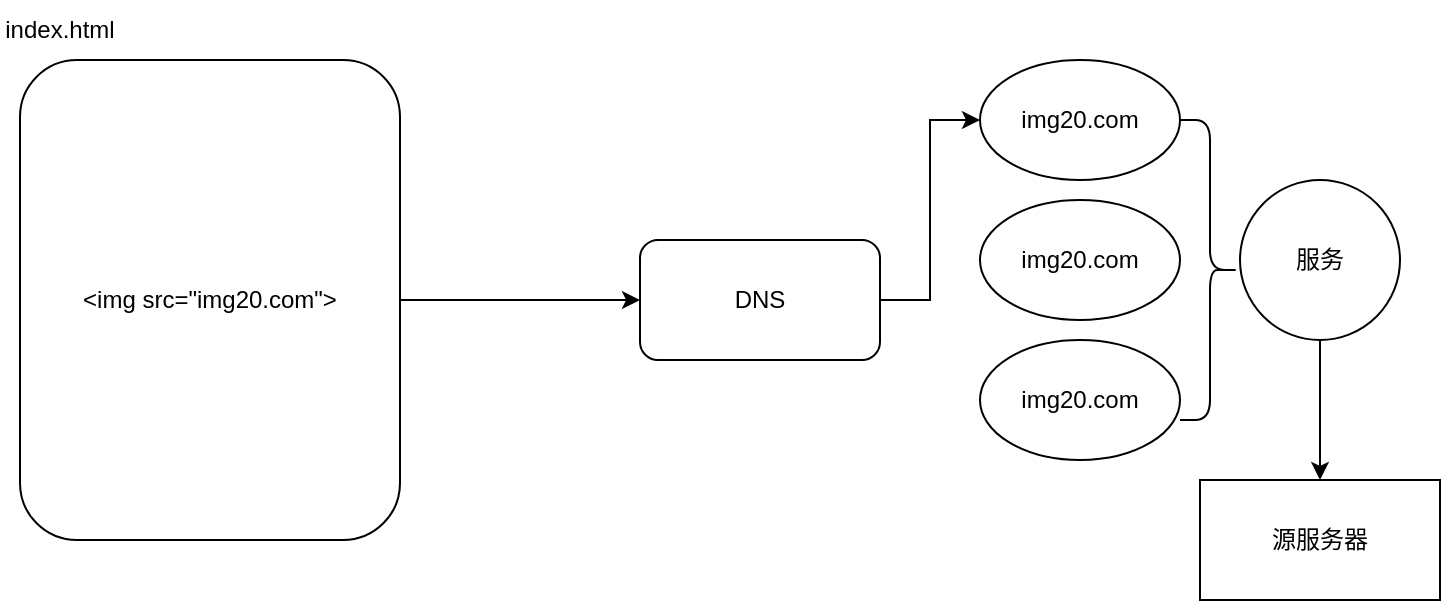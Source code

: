 <mxfile version="17.4.5" type="github">
  <diagram id="TX6NbSfS0L8wL38JxZTN" name="第 1 页">
    <mxGraphModel dx="1038" dy="539" grid="1" gridSize="10" guides="1" tooltips="1" connect="1" arrows="1" fold="1" page="1" pageScale="1" pageWidth="827" pageHeight="1169" math="0" shadow="0">
      <root>
        <mxCell id="0" />
        <mxCell id="1" parent="0" />
        <mxCell id="GeA3Cu1_3ednoulBD5-1-6" style="edgeStyle=orthogonalEdgeStyle;rounded=0;orthogonalLoop=1;jettySize=auto;html=1;entryX=0;entryY=0.5;entryDx=0;entryDy=0;" edge="1" parent="1" source="GeA3Cu1_3ednoulBD5-1-1" target="GeA3Cu1_3ednoulBD5-1-4">
          <mxGeometry relative="1" as="geometry" />
        </mxCell>
        <mxCell id="GeA3Cu1_3ednoulBD5-1-1" value="&amp;lt;img src=&quot;img20.com&quot;&amp;gt;" style="rounded=1;whiteSpace=wrap;html=1;" vertex="1" parent="1">
          <mxGeometry x="140" y="190" width="190" height="240" as="geometry" />
        </mxCell>
        <mxCell id="GeA3Cu1_3ednoulBD5-1-2" value="index.html" style="text;html=1;strokeColor=none;fillColor=none;align=center;verticalAlign=middle;whiteSpace=wrap;rounded=0;" vertex="1" parent="1">
          <mxGeometry x="130" y="160" width="60" height="30" as="geometry" />
        </mxCell>
        <mxCell id="GeA3Cu1_3ednoulBD5-1-10" style="edgeStyle=orthogonalEdgeStyle;rounded=0;orthogonalLoop=1;jettySize=auto;html=1;entryX=0;entryY=0.5;entryDx=0;entryDy=0;" edge="1" parent="1" source="GeA3Cu1_3ednoulBD5-1-4" target="GeA3Cu1_3ednoulBD5-1-7">
          <mxGeometry relative="1" as="geometry" />
        </mxCell>
        <mxCell id="GeA3Cu1_3ednoulBD5-1-4" value="DNS" style="rounded=1;whiteSpace=wrap;html=1;" vertex="1" parent="1">
          <mxGeometry x="450" y="280" width="120" height="60" as="geometry" />
        </mxCell>
        <mxCell id="GeA3Cu1_3ednoulBD5-1-7" value="img20.com" style="ellipse;whiteSpace=wrap;html=1;" vertex="1" parent="1">
          <mxGeometry x="620" y="190" width="100" height="60" as="geometry" />
        </mxCell>
        <mxCell id="GeA3Cu1_3ednoulBD5-1-8" value="img20.com" style="ellipse;whiteSpace=wrap;html=1;" vertex="1" parent="1">
          <mxGeometry x="620" y="260" width="100" height="60" as="geometry" />
        </mxCell>
        <mxCell id="GeA3Cu1_3ednoulBD5-1-9" value="img20.com" style="ellipse;whiteSpace=wrap;html=1;" vertex="1" parent="1">
          <mxGeometry x="620" y="330" width="100" height="60" as="geometry" />
        </mxCell>
        <mxCell id="GeA3Cu1_3ednoulBD5-1-15" style="edgeStyle=orthogonalEdgeStyle;rounded=0;orthogonalLoop=1;jettySize=auto;html=1;entryX=0.5;entryY=0;entryDx=0;entryDy=0;" edge="1" parent="1" source="GeA3Cu1_3ednoulBD5-1-11" target="GeA3Cu1_3ednoulBD5-1-14">
          <mxGeometry relative="1" as="geometry" />
        </mxCell>
        <mxCell id="GeA3Cu1_3ednoulBD5-1-11" value="服务" style="ellipse;whiteSpace=wrap;html=1;aspect=fixed;" vertex="1" parent="1">
          <mxGeometry x="750" y="250" width="80" height="80" as="geometry" />
        </mxCell>
        <mxCell id="GeA3Cu1_3ednoulBD5-1-12" value="" style="shape=curlyBracket;whiteSpace=wrap;html=1;rounded=1;flipH=1;" vertex="1" parent="1">
          <mxGeometry x="720" y="220" width="30" height="150" as="geometry" />
        </mxCell>
        <mxCell id="GeA3Cu1_3ednoulBD5-1-14" value="源服务器" style="rounded=0;whiteSpace=wrap;html=1;" vertex="1" parent="1">
          <mxGeometry x="730" y="400" width="120" height="60" as="geometry" />
        </mxCell>
      </root>
    </mxGraphModel>
  </diagram>
</mxfile>
